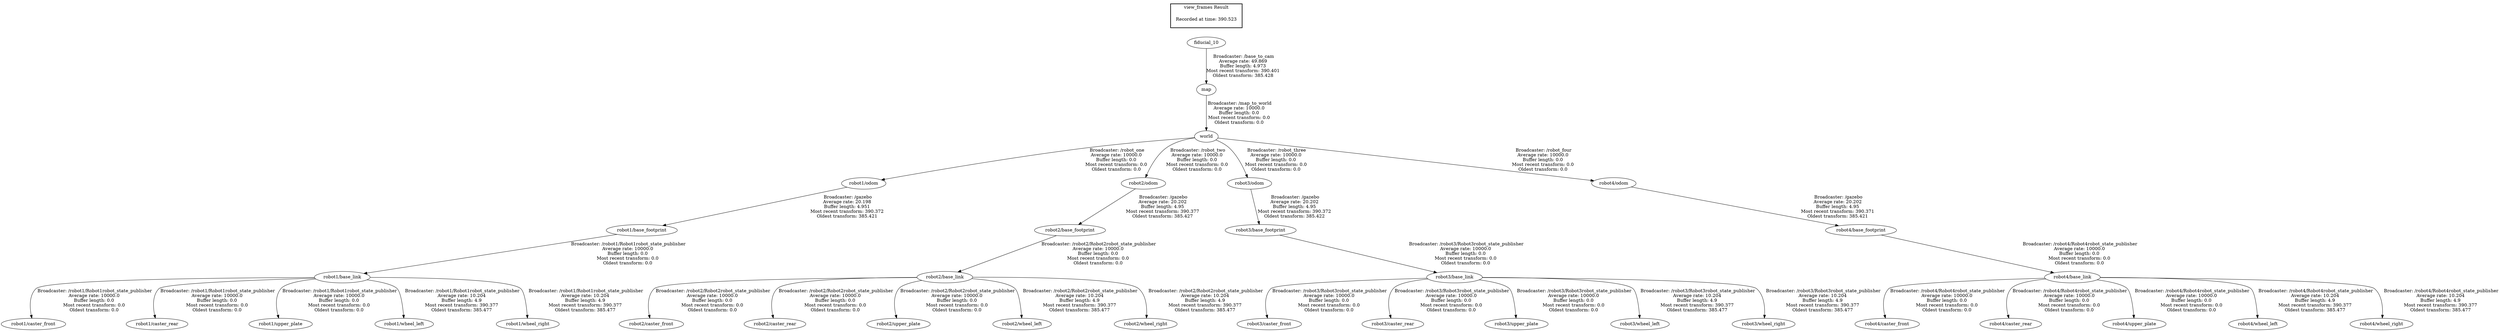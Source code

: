 digraph G {
"robot1/base_footprint" -> "robot1/base_link"[label=" Broadcaster: /robot1/Robot1robot_state_publisher\nAverage rate: 10000.0\nBuffer length: 0.0\nMost recent transform: 0.0\nOldest transform: 0.0\n"];
"robot1/odom" -> "robot1/base_footprint"[label=" Broadcaster: /gazebo\nAverage rate: 20.198\nBuffer length: 4.951\nMost recent transform: 390.372\nOldest transform: 385.421\n"];
"robot1/base_link" -> "robot1/caster_front"[label=" Broadcaster: /robot1/Robot1robot_state_publisher\nAverage rate: 10000.0\nBuffer length: 0.0\nMost recent transform: 0.0\nOldest transform: 0.0\n"];
"robot1/base_link" -> "robot1/caster_rear"[label=" Broadcaster: /robot1/Robot1robot_state_publisher\nAverage rate: 10000.0\nBuffer length: 0.0\nMost recent transform: 0.0\nOldest transform: 0.0\n"];
"robot1/base_link" -> "robot1/upper_plate"[label=" Broadcaster: /robot1/Robot1robot_state_publisher\nAverage rate: 10000.0\nBuffer length: 0.0\nMost recent transform: 0.0\nOldest transform: 0.0\n"];
"robot2/base_footprint" -> "robot2/base_link"[label=" Broadcaster: /robot2/Robot2robot_state_publisher\nAverage rate: 10000.0\nBuffer length: 0.0\nMost recent transform: 0.0\nOldest transform: 0.0\n"];
"robot2/odom" -> "robot2/base_footprint"[label=" Broadcaster: /gazebo\nAverage rate: 20.202\nBuffer length: 4.95\nMost recent transform: 390.377\nOldest transform: 385.427\n"];
"robot2/base_link" -> "robot2/caster_front"[label=" Broadcaster: /robot2/Robot2robot_state_publisher\nAverage rate: 10000.0\nBuffer length: 0.0\nMost recent transform: 0.0\nOldest transform: 0.0\n"];
"robot2/base_link" -> "robot2/caster_rear"[label=" Broadcaster: /robot2/Robot2robot_state_publisher\nAverage rate: 10000.0\nBuffer length: 0.0\nMost recent transform: 0.0\nOldest transform: 0.0\n"];
"robot2/base_link" -> "robot2/upper_plate"[label=" Broadcaster: /robot2/Robot2robot_state_publisher\nAverage rate: 10000.0\nBuffer length: 0.0\nMost recent transform: 0.0\nOldest transform: 0.0\n"];
"fiducial_10" -> "map"[label=" Broadcaster: /base_to_cam\nAverage rate: 49.869\nBuffer length: 4.973\nMost recent transform: 390.401\nOldest transform: 385.428\n"];
"world" -> "robot1/odom"[label=" Broadcaster: /robot_one\nAverage rate: 10000.0\nBuffer length: 0.0\nMost recent transform: 0.0\nOldest transform: 0.0\n"];
"map" -> "world"[label=" Broadcaster: /map_to_world\nAverage rate: 10000.0\nBuffer length: 0.0\nMost recent transform: 0.0\nOldest transform: 0.0\n"];
"robot3/base_footprint" -> "robot3/base_link"[label=" Broadcaster: /robot3/Robot3robot_state_publisher\nAverage rate: 10000.0\nBuffer length: 0.0\nMost recent transform: 0.0\nOldest transform: 0.0\n"];
"robot3/odom" -> "robot3/base_footprint"[label=" Broadcaster: /gazebo\nAverage rate: 20.202\nBuffer length: 4.95\nMost recent transform: 390.372\nOldest transform: 385.422\n"];
"robot3/base_link" -> "robot3/caster_front"[label=" Broadcaster: /robot3/Robot3robot_state_publisher\nAverage rate: 10000.0\nBuffer length: 0.0\nMost recent transform: 0.0\nOldest transform: 0.0\n"];
"robot3/base_link" -> "robot3/caster_rear"[label=" Broadcaster: /robot3/Robot3robot_state_publisher\nAverage rate: 10000.0\nBuffer length: 0.0\nMost recent transform: 0.0\nOldest transform: 0.0\n"];
"robot3/base_link" -> "robot3/upper_plate"[label=" Broadcaster: /robot3/Robot3robot_state_publisher\nAverage rate: 10000.0\nBuffer length: 0.0\nMost recent transform: 0.0\nOldest transform: 0.0\n"];
"world" -> "robot2/odom"[label=" Broadcaster: /robot_two\nAverage rate: 10000.0\nBuffer length: 0.0\nMost recent transform: 0.0\nOldest transform: 0.0\n"];
"world" -> "robot3/odom"[label=" Broadcaster: /robot_three\nAverage rate: 10000.0\nBuffer length: 0.0\nMost recent transform: 0.0\nOldest transform: 0.0\n"];
"robot4/base_footprint" -> "robot4/base_link"[label=" Broadcaster: /robot4/Robot4robot_state_publisher\nAverage rate: 10000.0\nBuffer length: 0.0\nMost recent transform: 0.0\nOldest transform: 0.0\n"];
"robot4/odom" -> "robot4/base_footprint"[label=" Broadcaster: /gazebo\nAverage rate: 20.202\nBuffer length: 4.95\nMost recent transform: 390.371\nOldest transform: 385.421\n"];
"robot4/base_link" -> "robot4/caster_front"[label=" Broadcaster: /robot4/Robot4robot_state_publisher\nAverage rate: 10000.0\nBuffer length: 0.0\nMost recent transform: 0.0\nOldest transform: 0.0\n"];
"robot4/base_link" -> "robot4/caster_rear"[label=" Broadcaster: /robot4/Robot4robot_state_publisher\nAverage rate: 10000.0\nBuffer length: 0.0\nMost recent transform: 0.0\nOldest transform: 0.0\n"];
"robot4/base_link" -> "robot4/upper_plate"[label=" Broadcaster: /robot4/Robot4robot_state_publisher\nAverage rate: 10000.0\nBuffer length: 0.0\nMost recent transform: 0.0\nOldest transform: 0.0\n"];
"world" -> "robot4/odom"[label=" Broadcaster: /robot_four\nAverage rate: 10000.0\nBuffer length: 0.0\nMost recent transform: 0.0\nOldest transform: 0.0\n"];
"robot1/base_link" -> "robot1/wheel_left"[label=" Broadcaster: /robot1/Robot1robot_state_publisher\nAverage rate: 10.204\nBuffer length: 4.9\nMost recent transform: 390.377\nOldest transform: 385.477\n"];
"robot1/base_link" -> "robot1/wheel_right"[label=" Broadcaster: /robot1/Robot1robot_state_publisher\nAverage rate: 10.204\nBuffer length: 4.9\nMost recent transform: 390.377\nOldest transform: 385.477\n"];
"robot4/base_link" -> "robot4/wheel_left"[label=" Broadcaster: /robot4/Robot4robot_state_publisher\nAverage rate: 10.204\nBuffer length: 4.9\nMost recent transform: 390.377\nOldest transform: 385.477\n"];
"robot4/base_link" -> "robot4/wheel_right"[label=" Broadcaster: /robot4/Robot4robot_state_publisher\nAverage rate: 10.204\nBuffer length: 4.9\nMost recent transform: 390.377\nOldest transform: 385.477\n"];
"robot3/base_link" -> "robot3/wheel_left"[label=" Broadcaster: /robot3/Robot3robot_state_publisher\nAverage rate: 10.204\nBuffer length: 4.9\nMost recent transform: 390.377\nOldest transform: 385.477\n"];
"robot3/base_link" -> "robot3/wheel_right"[label=" Broadcaster: /robot3/Robot3robot_state_publisher\nAverage rate: 10.204\nBuffer length: 4.9\nMost recent transform: 390.377\nOldest transform: 385.477\n"];
"robot2/base_link" -> "robot2/wheel_left"[label=" Broadcaster: /robot2/Robot2robot_state_publisher\nAverage rate: 10.204\nBuffer length: 4.9\nMost recent transform: 390.377\nOldest transform: 385.477\n"];
"robot2/base_link" -> "robot2/wheel_right"[label=" Broadcaster: /robot2/Robot2robot_state_publisher\nAverage rate: 10.204\nBuffer length: 4.9\nMost recent transform: 390.377\nOldest transform: 385.477\n"];
edge [style=invis];
 subgraph cluster_legend { style=bold; color=black; label ="view_frames Result";
"Recorded at time: 390.523"[ shape=plaintext ] ;
}->"fiducial_10";
}